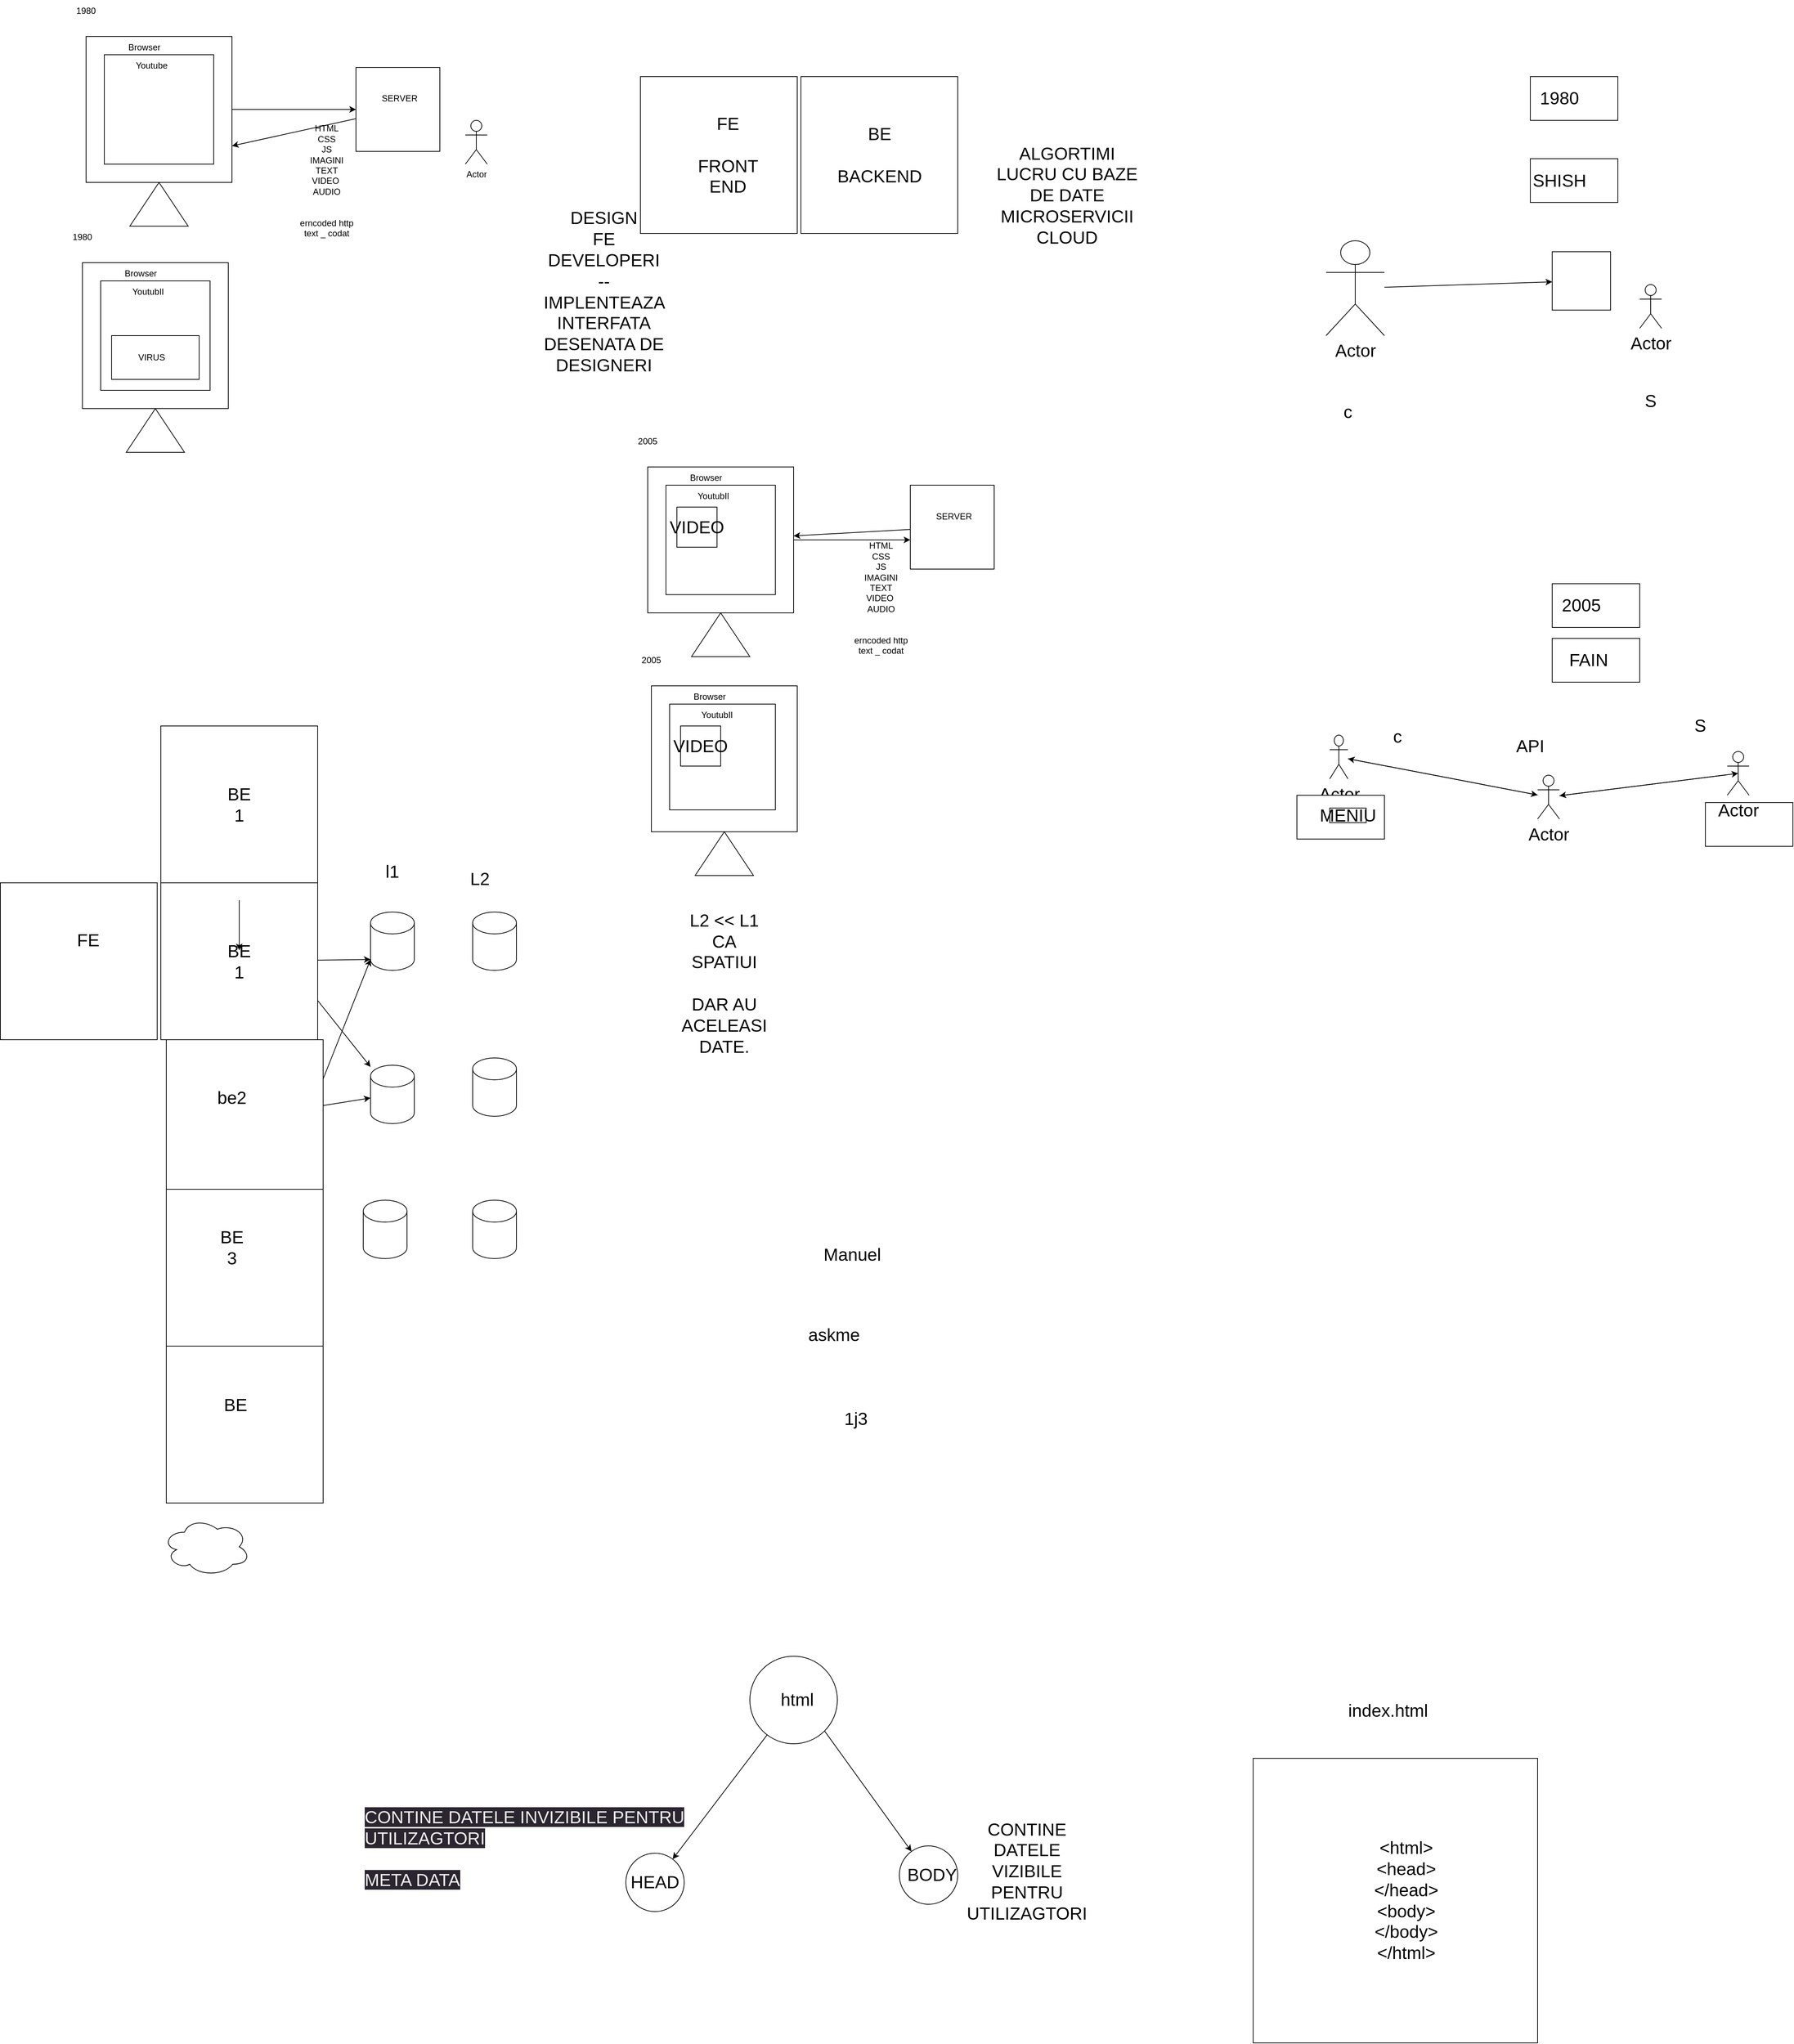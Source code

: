 <mxfile>
    <diagram id="BebB0wlk33uMI0dFuVlB" name="Page-1">
        <mxGraphModel dx="653" dy="583" grid="1" gridSize="10" guides="1" tooltips="1" connect="1" arrows="1" fold="1" page="1" pageScale="1" pageWidth="850" pageHeight="1100" math="0" shadow="0">
            <root>
                <mxCell id="0"/>
                <mxCell id="1" parent="0"/>
                <mxCell id="9" style="edgeStyle=none;html=1;entryX=0;entryY=0.5;entryDx=0;entryDy=0;" edge="1" parent="1" source="2" target="7">
                    <mxGeometry relative="1" as="geometry"/>
                </mxCell>
                <mxCell id="2" value="" style="whiteSpace=wrap;html=1;aspect=fixed;" vertex="1" parent="1">
                    <mxGeometry x="200" y="70" width="200" height="200" as="geometry"/>
                </mxCell>
                <mxCell id="3" value="" style="triangle;whiteSpace=wrap;html=1;rotation=-90;" vertex="1" parent="1">
                    <mxGeometry x="270" y="260" width="60" height="80" as="geometry"/>
                </mxCell>
                <mxCell id="4" value="" style="whiteSpace=wrap;html=1;aspect=fixed;" vertex="1" parent="1">
                    <mxGeometry x="225" y="95" width="150" height="150" as="geometry"/>
                </mxCell>
                <mxCell id="5" value="Browser" style="text;html=1;strokeColor=none;fillColor=none;align=center;verticalAlign=middle;whiteSpace=wrap;rounded=0;" vertex="1" parent="1">
                    <mxGeometry x="250" y="70" width="60" height="30" as="geometry"/>
                </mxCell>
                <mxCell id="6" value="Youtube" style="text;html=1;strokeColor=none;fillColor=none;align=center;verticalAlign=middle;whiteSpace=wrap;rounded=0;" vertex="1" parent="1">
                    <mxGeometry x="260" y="95" width="60" height="30" as="geometry"/>
                </mxCell>
                <mxCell id="10" style="edgeStyle=none;html=1;entryX=1;entryY=0.75;entryDx=0;entryDy=0;" edge="1" parent="1" source="7" target="2">
                    <mxGeometry relative="1" as="geometry"/>
                </mxCell>
                <mxCell id="7" value="" style="whiteSpace=wrap;html=1;aspect=fixed;" vertex="1" parent="1">
                    <mxGeometry x="570" y="112.5" width="115" height="115" as="geometry"/>
                </mxCell>
                <mxCell id="8" value="SERVER" style="text;html=1;strokeColor=none;fillColor=none;align=center;verticalAlign=middle;whiteSpace=wrap;rounded=0;" vertex="1" parent="1">
                    <mxGeometry x="600" y="140" width="60" height="30" as="geometry"/>
                </mxCell>
                <mxCell id="11" value="HTML&lt;br&gt;CSS&lt;br&gt;JS&lt;br&gt;IMAGINI&lt;br&gt;TEXT&lt;br&gt;VIDEO&amp;nbsp;&lt;br&gt;AUDIO&lt;br&gt;&lt;br&gt;&lt;br&gt;erncoded http&lt;br&gt;text _ codat" style="text;html=1;strokeColor=none;fillColor=none;align=center;verticalAlign=middle;whiteSpace=wrap;rounded=0;" vertex="1" parent="1">
                    <mxGeometry x="470" y="227.5" width="120" height="80" as="geometry"/>
                </mxCell>
                <mxCell id="12" value="Actor" style="shape=umlActor;verticalLabelPosition=bottom;verticalAlign=top;html=1;outlineConnect=0;" vertex="1" parent="1">
                    <mxGeometry x="720" y="185" width="30" height="60" as="geometry"/>
                </mxCell>
                <mxCell id="15" value="1980" style="text;html=1;strokeColor=none;fillColor=none;align=center;verticalAlign=middle;whiteSpace=wrap;rounded=0;" vertex="1" parent="1">
                    <mxGeometry x="170" y="20" width="60" height="30" as="geometry"/>
                </mxCell>
                <mxCell id="16" value="" style="whiteSpace=wrap;html=1;aspect=fixed;" vertex="1" parent="1">
                    <mxGeometry x="195" y="380" width="200" height="200" as="geometry"/>
                </mxCell>
                <mxCell id="17" value="" style="triangle;whiteSpace=wrap;html=1;rotation=-90;" vertex="1" parent="1">
                    <mxGeometry x="265" y="570" width="60" height="80" as="geometry"/>
                </mxCell>
                <mxCell id="18" value="" style="whiteSpace=wrap;html=1;aspect=fixed;" vertex="1" parent="1">
                    <mxGeometry x="220" y="405" width="150" height="150" as="geometry"/>
                </mxCell>
                <mxCell id="19" value="Browser" style="text;html=1;strokeColor=none;fillColor=none;align=center;verticalAlign=middle;whiteSpace=wrap;rounded=0;" vertex="1" parent="1">
                    <mxGeometry x="245" y="380" width="60" height="30" as="geometry"/>
                </mxCell>
                <mxCell id="20" value="YoutubIl" style="text;html=1;strokeColor=none;fillColor=none;align=center;verticalAlign=middle;whiteSpace=wrap;rounded=0;" vertex="1" parent="1">
                    <mxGeometry x="255" y="405" width="60" height="30" as="geometry"/>
                </mxCell>
                <mxCell id="21" value="1980" style="text;html=1;strokeColor=none;fillColor=none;align=center;verticalAlign=middle;whiteSpace=wrap;rounded=0;" vertex="1" parent="1">
                    <mxGeometry x="165" y="330" width="60" height="30" as="geometry"/>
                </mxCell>
                <mxCell id="22" value="" style="rounded=0;whiteSpace=wrap;html=1;" vertex="1" parent="1">
                    <mxGeometry x="235" y="480" width="120" height="60" as="geometry"/>
                </mxCell>
                <mxCell id="23" value="VIRUS" style="text;html=1;strokeColor=none;fillColor=none;align=center;verticalAlign=middle;whiteSpace=wrap;rounded=0;" vertex="1" parent="1">
                    <mxGeometry x="260" y="495" width="60" height="30" as="geometry"/>
                </mxCell>
                <mxCell id="24" value="" style="whiteSpace=wrap;html=1;aspect=fixed;" vertex="1" parent="1">
                    <mxGeometry x="960" y="125" width="215" height="215" as="geometry"/>
                </mxCell>
                <mxCell id="25" value="" style="whiteSpace=wrap;html=1;aspect=fixed;" vertex="1" parent="1">
                    <mxGeometry x="1180" y="125" width="215" height="215" as="geometry"/>
                </mxCell>
                <mxCell id="26" value="&lt;span style=&quot;font-size: 24px;&quot;&gt;FE&lt;br&gt;&lt;br&gt;FRONT END&lt;br&gt;&lt;/span&gt;" style="text;html=1;strokeColor=none;fillColor=none;align=center;verticalAlign=middle;whiteSpace=wrap;rounded=0;" vertex="1" parent="1">
                    <mxGeometry x="1050" y="217.5" width="60" height="30" as="geometry"/>
                </mxCell>
                <mxCell id="27" value="&lt;font style=&quot;font-size: 24px;&quot;&gt;BE&lt;br&gt;&lt;br&gt;BACKEND&lt;br&gt;&lt;/font&gt;" style="text;html=1;strokeColor=none;fillColor=none;align=center;verticalAlign=middle;whiteSpace=wrap;rounded=0;" vertex="1" parent="1">
                    <mxGeometry x="1257.5" y="217.5" width="60" height="30" as="geometry"/>
                </mxCell>
                <mxCell id="28" value="DESIGN&lt;br&gt;FE DEVELOPERI -- IMPLENTEAZA INTERFATA DESENATA DE DESIGNERI" style="text;html=1;strokeColor=none;fillColor=none;align=center;verticalAlign=middle;whiteSpace=wrap;rounded=0;fontSize=24;" vertex="1" parent="1">
                    <mxGeometry x="850" y="365" width="120" height="110" as="geometry"/>
                </mxCell>
                <mxCell id="29" value="ALGORTIMI&lt;br&gt;LUCRU CU BAZE DE DATE&lt;br&gt;MICROSERVICII&lt;br&gt;CLOUD&lt;br&gt;" style="text;html=1;strokeColor=none;fillColor=none;align=center;verticalAlign=middle;whiteSpace=wrap;rounded=0;fontSize=24;" vertex="1" parent="1">
                    <mxGeometry x="1440" y="155" width="210" height="265" as="geometry"/>
                </mxCell>
                <mxCell id="44" style="edgeStyle=none;html=1;entryX=0;entryY=0.652;entryDx=0;entryDy=0;entryPerimeter=0;fontSize=24;" edge="1" parent="1" source="30" target="38">
                    <mxGeometry relative="1" as="geometry"/>
                </mxCell>
                <mxCell id="30" value="" style="whiteSpace=wrap;html=1;aspect=fixed;" vertex="1" parent="1">
                    <mxGeometry x="970" y="660" width="200" height="200" as="geometry"/>
                </mxCell>
                <mxCell id="31" value="" style="triangle;whiteSpace=wrap;html=1;rotation=-90;" vertex="1" parent="1">
                    <mxGeometry x="1040" y="850" width="60" height="80" as="geometry"/>
                </mxCell>
                <mxCell id="32" value="" style="whiteSpace=wrap;html=1;aspect=fixed;" vertex="1" parent="1">
                    <mxGeometry x="995" y="685" width="150" height="150" as="geometry"/>
                </mxCell>
                <mxCell id="33" value="Browser" style="text;html=1;strokeColor=none;fillColor=none;align=center;verticalAlign=middle;whiteSpace=wrap;rounded=0;" vertex="1" parent="1">
                    <mxGeometry x="1020" y="660" width="60" height="30" as="geometry"/>
                </mxCell>
                <mxCell id="34" value="YoutubIl" style="text;html=1;strokeColor=none;fillColor=none;align=center;verticalAlign=middle;whiteSpace=wrap;rounded=0;" vertex="1" parent="1">
                    <mxGeometry x="1030" y="685" width="60" height="30" as="geometry"/>
                </mxCell>
                <mxCell id="35" value="2005" style="text;html=1;strokeColor=none;fillColor=none;align=center;verticalAlign=middle;whiteSpace=wrap;rounded=0;" vertex="1" parent="1">
                    <mxGeometry x="940" y="610" width="60" height="30" as="geometry"/>
                </mxCell>
                <mxCell id="43" style="edgeStyle=none;html=1;fontSize=24;" edge="1" parent="1" source="38" target="30">
                    <mxGeometry relative="1" as="geometry"/>
                </mxCell>
                <mxCell id="38" value="" style="whiteSpace=wrap;html=1;aspect=fixed;" vertex="1" parent="1">
                    <mxGeometry x="1330" y="685" width="115" height="115" as="geometry"/>
                </mxCell>
                <mxCell id="39" value="SERVER" style="text;html=1;strokeColor=none;fillColor=none;align=center;verticalAlign=middle;whiteSpace=wrap;rounded=0;" vertex="1" parent="1">
                    <mxGeometry x="1360" y="712.5" width="60" height="30" as="geometry"/>
                </mxCell>
                <mxCell id="40" value="HTML&lt;br&gt;CSS&lt;br&gt;JS&lt;br&gt;IMAGINI&lt;br&gt;TEXT&lt;br&gt;VIDEO&amp;nbsp;&lt;br&gt;AUDIO&lt;br&gt;&lt;br&gt;&lt;br&gt;erncoded http&lt;br&gt;text _ codat" style="text;html=1;strokeColor=none;fillColor=none;align=center;verticalAlign=middle;whiteSpace=wrap;rounded=0;" vertex="1" parent="1">
                    <mxGeometry x="1230" y="800" width="120" height="80" as="geometry"/>
                </mxCell>
                <mxCell id="45" value="VIDEO" style="whiteSpace=wrap;html=1;aspect=fixed;fontSize=24;" vertex="1" parent="1">
                    <mxGeometry x="1010" y="715" width="55" height="55" as="geometry"/>
                </mxCell>
                <mxCell id="50" value="" style="whiteSpace=wrap;html=1;aspect=fixed;" vertex="1" parent="1">
                    <mxGeometry x="975" y="960" width="200" height="200" as="geometry"/>
                </mxCell>
                <mxCell id="51" value="" style="triangle;whiteSpace=wrap;html=1;rotation=-90;" vertex="1" parent="1">
                    <mxGeometry x="1045" y="1150" width="60" height="80" as="geometry"/>
                </mxCell>
                <mxCell id="52" value="" style="whiteSpace=wrap;html=1;aspect=fixed;" vertex="1" parent="1">
                    <mxGeometry x="1000" y="985" width="145" height="145" as="geometry"/>
                </mxCell>
                <mxCell id="53" value="Browser" style="text;html=1;strokeColor=none;fillColor=none;align=center;verticalAlign=middle;whiteSpace=wrap;rounded=0;" vertex="1" parent="1">
                    <mxGeometry x="1025" y="960" width="60" height="30" as="geometry"/>
                </mxCell>
                <mxCell id="54" value="YoutubIl" style="text;html=1;strokeColor=none;fillColor=none;align=center;verticalAlign=middle;whiteSpace=wrap;rounded=0;" vertex="1" parent="1">
                    <mxGeometry x="1035" y="985" width="60" height="30" as="geometry"/>
                </mxCell>
                <mxCell id="55" value="2005" style="text;html=1;strokeColor=none;fillColor=none;align=center;verticalAlign=middle;whiteSpace=wrap;rounded=0;" vertex="1" parent="1">
                    <mxGeometry x="945" y="910" width="60" height="30" as="geometry"/>
                </mxCell>
                <mxCell id="56" value="VIDEO" style="whiteSpace=wrap;html=1;aspect=fixed;fontSize=24;" vertex="1" parent="1">
                    <mxGeometry x="1015" y="1015" width="55" height="55" as="geometry"/>
                </mxCell>
                <mxCell id="57" value="" style="whiteSpace=wrap;html=1;aspect=fixed;" vertex="1" parent="1">
                    <mxGeometry x="82.5" y="1230" width="215" height="215" as="geometry"/>
                </mxCell>
                <mxCell id="75" style="edgeStyle=none;html=1;entryX=0;entryY=1;entryDx=0;entryDy=-15;entryPerimeter=0;fontSize=24;" edge="1" parent="1" source="58" target="67">
                    <mxGeometry relative="1" as="geometry"/>
                </mxCell>
                <mxCell id="76" style="edgeStyle=none;html=1;exitX=1;exitY=0.75;exitDx=0;exitDy=0;fontSize=24;" edge="1" parent="1" source="58" target="68">
                    <mxGeometry relative="1" as="geometry"/>
                </mxCell>
                <mxCell id="58" value="" style="whiteSpace=wrap;html=1;aspect=fixed;" vertex="1" parent="1">
                    <mxGeometry x="302.5" y="1230" width="215" height="215" as="geometry"/>
                </mxCell>
                <mxCell id="59" value="&lt;span style=&quot;font-size: 24px;&quot;&gt;FE&lt;br&gt;&lt;br&gt;&lt;br&gt;&lt;/span&gt;" style="text;html=1;strokeColor=none;fillColor=none;align=center;verticalAlign=middle;whiteSpace=wrap;rounded=0;" vertex="1" parent="1">
                    <mxGeometry x="172.5" y="1322.5" width="60" height="30" as="geometry"/>
                </mxCell>
                <mxCell id="60" value="&lt;font style=&quot;font-size: 24px;&quot;&gt;BE&lt;br&gt;1&lt;br&gt;&lt;/font&gt;" style="text;html=1;strokeColor=none;fillColor=none;align=center;verticalAlign=middle;whiteSpace=wrap;rounded=0;" vertex="1" parent="1">
                    <mxGeometry x="380" y="1322.5" width="60" height="30" as="geometry"/>
                </mxCell>
                <mxCell id="77" style="edgeStyle=none;html=1;fontSize=24;" edge="1" parent="1" source="61" target="68">
                    <mxGeometry relative="1" as="geometry"/>
                </mxCell>
                <mxCell id="78" style="edgeStyle=none;html=1;exitX=1;exitY=0.25;exitDx=0;exitDy=0;entryX=0;entryY=1;entryDx=0;entryDy=-15;entryPerimeter=0;fontSize=24;" edge="1" parent="1" source="61" target="67">
                    <mxGeometry relative="1" as="geometry"/>
                </mxCell>
                <mxCell id="61" value="" style="whiteSpace=wrap;html=1;aspect=fixed;" vertex="1" parent="1">
                    <mxGeometry x="310" y="1445" width="215" height="215" as="geometry"/>
                </mxCell>
                <mxCell id="62" value="&lt;font style=&quot;font-size: 24px;&quot;&gt;be2&lt;br&gt;&lt;/font&gt;" style="text;html=1;strokeColor=none;fillColor=none;align=center;verticalAlign=middle;whiteSpace=wrap;rounded=0;" vertex="1" parent="1">
                    <mxGeometry x="370" y="1510" width="60" height="30" as="geometry"/>
                </mxCell>
                <mxCell id="63" value="" style="whiteSpace=wrap;html=1;aspect=fixed;" vertex="1" parent="1">
                    <mxGeometry x="310" y="1650" width="215" height="215" as="geometry"/>
                </mxCell>
                <mxCell id="64" value="&lt;font style=&quot;font-size: 24px;&quot;&gt;BE&lt;br&gt;3&lt;br&gt;&lt;/font&gt;" style="text;html=1;strokeColor=none;fillColor=none;align=center;verticalAlign=middle;whiteSpace=wrap;rounded=0;" vertex="1" parent="1">
                    <mxGeometry x="370" y="1715" width="60" height="30" as="geometry"/>
                </mxCell>
                <mxCell id="65" value="" style="whiteSpace=wrap;html=1;aspect=fixed;" vertex="1" parent="1">
                    <mxGeometry x="310" y="1865" width="215" height="215" as="geometry"/>
                </mxCell>
                <mxCell id="66" value="&lt;font style=&quot;font-size: 24px;&quot;&gt;BE&lt;br&gt;&lt;br&gt;&lt;/font&gt;" style="text;html=1;strokeColor=none;fillColor=none;align=center;verticalAlign=middle;whiteSpace=wrap;rounded=0;" vertex="1" parent="1">
                    <mxGeometry x="375" y="1945" width="60" height="30" as="geometry"/>
                </mxCell>
                <mxCell id="67" value="" style="shape=cylinder3;whiteSpace=wrap;html=1;boundedLbl=1;backgroundOutline=1;size=15;fontSize=24;" vertex="1" parent="1">
                    <mxGeometry x="590" y="1270" width="60" height="80" as="geometry"/>
                </mxCell>
                <mxCell id="68" value="" style="shape=cylinder3;whiteSpace=wrap;html=1;boundedLbl=1;backgroundOutline=1;size=15;fontSize=24;" vertex="1" parent="1">
                    <mxGeometry x="590" y="1480" width="60" height="80" as="geometry"/>
                </mxCell>
                <mxCell id="69" value="" style="shape=cylinder3;whiteSpace=wrap;html=1;boundedLbl=1;backgroundOutline=1;size=15;fontSize=24;" vertex="1" parent="1">
                    <mxGeometry x="580" y="1665" width="60" height="80" as="geometry"/>
                </mxCell>
                <mxCell id="70" value="" style="shape=cylinder3;whiteSpace=wrap;html=1;boundedLbl=1;backgroundOutline=1;size=15;fontSize=24;" vertex="1" parent="1">
                    <mxGeometry x="730" y="1270" width="60" height="80" as="geometry"/>
                </mxCell>
                <mxCell id="71" value="" style="shape=cylinder3;whiteSpace=wrap;html=1;boundedLbl=1;backgroundOutline=1;size=15;fontSize=24;" vertex="1" parent="1">
                    <mxGeometry x="730" y="1470" width="60" height="80" as="geometry"/>
                </mxCell>
                <mxCell id="72" value="" style="shape=cylinder3;whiteSpace=wrap;html=1;boundedLbl=1;backgroundOutline=1;size=15;fontSize=24;" vertex="1" parent="1">
                    <mxGeometry x="730" y="1665" width="60" height="80" as="geometry"/>
                </mxCell>
                <mxCell id="73" value="l1" style="text;html=1;strokeColor=none;fillColor=none;align=center;verticalAlign=middle;whiteSpace=wrap;rounded=0;fontSize=24;" vertex="1" parent="1">
                    <mxGeometry x="590" y="1200" width="60" height="30" as="geometry"/>
                </mxCell>
                <mxCell id="74" value="L2" style="text;html=1;strokeColor=none;fillColor=none;align=center;verticalAlign=middle;whiteSpace=wrap;rounded=0;fontSize=24;" vertex="1" parent="1">
                    <mxGeometry x="710" y="1210" width="60" height="30" as="geometry"/>
                </mxCell>
                <mxCell id="79" value="" style="ellipse;shape=cloud;whiteSpace=wrap;html=1;fontSize=24;" vertex="1" parent="1">
                    <mxGeometry x="305" y="2100" width="120" height="80" as="geometry"/>
                </mxCell>
                <mxCell id="80" value="" style="whiteSpace=wrap;html=1;aspect=fixed;" vertex="1" parent="1">
                    <mxGeometry x="302.5" y="1015" width="215" height="215" as="geometry"/>
                </mxCell>
                <mxCell id="82" value="" style="edgeStyle=none;html=1;fontSize=24;" edge="1" parent="1" source="81" target="60">
                    <mxGeometry relative="1" as="geometry"/>
                </mxCell>
                <mxCell id="81" value="&lt;font style=&quot;font-size: 24px;&quot;&gt;BE&lt;br&gt;1&lt;br&gt;&lt;/font&gt;" style="text;html=1;strokeColor=none;fillColor=none;align=center;verticalAlign=middle;whiteSpace=wrap;rounded=0;" vertex="1" parent="1">
                    <mxGeometry x="380" y="991.25" width="60" height="262.5" as="geometry"/>
                </mxCell>
                <mxCell id="83" value="L2 &amp;lt;&amp;lt; L1&lt;br&gt;CA SPATIUI&lt;br&gt;&lt;br&gt;DAR AU ACELEASI DATE." style="text;html=1;strokeColor=none;fillColor=none;align=center;verticalAlign=middle;whiteSpace=wrap;rounded=0;fontSize=24;" vertex="1" parent="1">
                    <mxGeometry x="1045" y="1352.5" width="60" height="30" as="geometry"/>
                </mxCell>
                <mxCell id="84" value="Manuel" style="text;html=1;align=center;verticalAlign=middle;resizable=0;points=[];autosize=1;strokeColor=none;fillColor=none;fontSize=24;" vertex="1" parent="1">
                    <mxGeometry x="1200" y="1720" width="100" height="40" as="geometry"/>
                </mxCell>
                <mxCell id="85" value="askme" style="text;html=1;align=center;verticalAlign=middle;resizable=0;points=[];autosize=1;strokeColor=none;fillColor=none;fontSize=24;" vertex="1" parent="1">
                    <mxGeometry x="1180" y="1830" width="90" height="40" as="geometry"/>
                </mxCell>
                <mxCell id="86" value="1j3" style="text;html=1;align=center;verticalAlign=middle;resizable=0;points=[];autosize=1;strokeColor=none;fillColor=none;fontSize=24;" vertex="1" parent="1">
                    <mxGeometry x="1225" y="1945" width="60" height="40" as="geometry"/>
                </mxCell>
                <mxCell id="87" value="" style="rounded=0;whiteSpace=wrap;html=1;fontSize=24;" vertex="1" parent="1">
                    <mxGeometry x="2180" y="125" width="120" height="60" as="geometry"/>
                </mxCell>
                <mxCell id="88" value="1980" style="text;html=1;strokeColor=none;fillColor=none;align=center;verticalAlign=middle;whiteSpace=wrap;rounded=0;fontSize=24;" vertex="1" parent="1">
                    <mxGeometry x="2190" y="140" width="60" height="30" as="geometry"/>
                </mxCell>
                <mxCell id="89" value="" style="rounded=0;whiteSpace=wrap;html=1;fontSize=24;" vertex="1" parent="1">
                    <mxGeometry x="2210" y="820" width="120" height="60" as="geometry"/>
                </mxCell>
                <mxCell id="90" value="2005" style="text;html=1;strokeColor=none;fillColor=none;align=center;verticalAlign=middle;whiteSpace=wrap;rounded=0;fontSize=24;" vertex="1" parent="1">
                    <mxGeometry x="2220" y="835" width="60" height="30" as="geometry"/>
                </mxCell>
                <mxCell id="91" value="" style="rounded=0;whiteSpace=wrap;html=1;fontSize=24;" vertex="1" parent="1">
                    <mxGeometry x="2180" y="237.5" width="120" height="60" as="geometry"/>
                </mxCell>
                <mxCell id="92" value="SHISH" style="text;html=1;strokeColor=none;fillColor=none;align=center;verticalAlign=middle;whiteSpace=wrap;rounded=0;fontSize=24;" vertex="1" parent="1">
                    <mxGeometry x="2190" y="252.5" width="60" height="30" as="geometry"/>
                </mxCell>
                <mxCell id="96" style="edgeStyle=none;html=1;fontSize=24;" edge="1" parent="1" source="93" target="94">
                    <mxGeometry relative="1" as="geometry"/>
                </mxCell>
                <mxCell id="93" value="Actor" style="shape=umlActor;verticalLabelPosition=bottom;verticalAlign=top;html=1;outlineConnect=0;fontSize=24;" vertex="1" parent="1">
                    <mxGeometry x="1900" y="350" width="80" height="130" as="geometry"/>
                </mxCell>
                <mxCell id="94" value="" style="whiteSpace=wrap;html=1;aspect=fixed;fontSize=24;" vertex="1" parent="1">
                    <mxGeometry x="2210" y="365" width="80" height="80" as="geometry"/>
                </mxCell>
                <mxCell id="95" value="Actor" style="shape=umlActor;verticalLabelPosition=bottom;verticalAlign=top;html=1;outlineConnect=0;fontSize=24;" vertex="1" parent="1">
                    <mxGeometry x="2330" y="410" width="30" height="60" as="geometry"/>
                </mxCell>
                <mxCell id="98" value="" style="rounded=0;whiteSpace=wrap;html=1;fontSize=24;" vertex="1" parent="1">
                    <mxGeometry x="2210" y="895" width="120" height="60" as="geometry"/>
                </mxCell>
                <mxCell id="99" value="FAIN" style="text;html=1;strokeColor=none;fillColor=none;align=center;verticalAlign=middle;whiteSpace=wrap;rounded=0;fontSize=24;" vertex="1" parent="1">
                    <mxGeometry x="2230" y="910" width="60" height="30" as="geometry"/>
                </mxCell>
                <mxCell id="107" style="edgeStyle=none;html=1;fontSize=24;" edge="1" parent="1" source="100" target="104">
                    <mxGeometry relative="1" as="geometry"/>
                </mxCell>
                <mxCell id="100" value="Actor" style="shape=umlActor;verticalLabelPosition=bottom;verticalAlign=top;html=1;outlineConnect=0;fontSize=24;" vertex="1" parent="1">
                    <mxGeometry x="1905" y="1027.5" width="25" height="60" as="geometry"/>
                </mxCell>
                <mxCell id="101" value="" style="rounded=0;whiteSpace=wrap;html=1;fontSize=24;" vertex="1" parent="1">
                    <mxGeometry x="1860" y="1110" width="120" height="60" as="geometry"/>
                </mxCell>
                <mxCell id="102" value="" style="rounded=0;whiteSpace=wrap;html=1;fontSize=24;" vertex="1" parent="1">
                    <mxGeometry x="2420" y="1120" width="120" height="60" as="geometry"/>
                </mxCell>
                <mxCell id="109" style="edgeStyle=none;html=1;fontSize=24;" edge="1" parent="1" source="103" target="104">
                    <mxGeometry relative="1" as="geometry"/>
                </mxCell>
                <mxCell id="103" value="Actor" style="shape=umlActor;verticalLabelPosition=bottom;verticalAlign=top;html=1;outlineConnect=0;fontSize=24;" vertex="1" parent="1">
                    <mxGeometry x="2450" y="1050" width="30" height="60" as="geometry"/>
                </mxCell>
                <mxCell id="108" style="edgeStyle=none;html=1;entryX=0.5;entryY=0.5;entryDx=0;entryDy=0;entryPerimeter=0;fontSize=24;" edge="1" parent="1" source="104" target="103">
                    <mxGeometry relative="1" as="geometry"/>
                </mxCell>
                <mxCell id="110" style="edgeStyle=none;html=1;fontSize=24;" edge="1" parent="1" source="104" target="100">
                    <mxGeometry relative="1" as="geometry"/>
                </mxCell>
                <mxCell id="104" value="Actor" style="shape=umlActor;verticalLabelPosition=bottom;verticalAlign=top;html=1;outlineConnect=0;fontSize=24;" vertex="1" parent="1">
                    <mxGeometry x="2190" y="1082.5" width="30" height="60" as="geometry"/>
                </mxCell>
                <mxCell id="105" value="" style="rounded=0;whiteSpace=wrap;html=1;fontSize=24;" vertex="1" parent="1">
                    <mxGeometry x="1905" y="1127.5" width="50" height="20" as="geometry"/>
                </mxCell>
                <mxCell id="106" value="MENIU" style="text;html=1;strokeColor=none;fillColor=none;align=center;verticalAlign=middle;whiteSpace=wrap;rounded=0;fontSize=24;" vertex="1" parent="1">
                    <mxGeometry x="1905" y="1132.5" width="50" height="10" as="geometry"/>
                </mxCell>
                <mxCell id="111" value="c" style="text;html=1;strokeColor=none;fillColor=none;align=center;verticalAlign=middle;whiteSpace=wrap;rounded=0;fontSize=24;" vertex="1" parent="1">
                    <mxGeometry x="1900" y="570" width="60" height="30" as="geometry"/>
                </mxCell>
                <mxCell id="112" value="S" style="text;html=1;strokeColor=none;fillColor=none;align=center;verticalAlign=middle;whiteSpace=wrap;rounded=0;fontSize=24;" vertex="1" parent="1">
                    <mxGeometry x="2315" y="555" width="60" height="30" as="geometry"/>
                </mxCell>
                <mxCell id="113" value="c" style="text;html=1;strokeColor=none;fillColor=none;align=center;verticalAlign=middle;whiteSpace=wrap;rounded=0;fontSize=24;" vertex="1" parent="1">
                    <mxGeometry x="1967.5" y="1015" width="60" height="30" as="geometry"/>
                </mxCell>
                <mxCell id="114" value="S" style="text;html=1;strokeColor=none;fillColor=none;align=center;verticalAlign=middle;whiteSpace=wrap;rounded=0;fontSize=24;" vertex="1" parent="1">
                    <mxGeometry x="2382.5" y="1000" width="60" height="30" as="geometry"/>
                </mxCell>
                <mxCell id="116" value="API" style="text;html=1;strokeColor=none;fillColor=none;align=center;verticalAlign=middle;whiteSpace=wrap;rounded=0;fontSize=24;" vertex="1" parent="1">
                    <mxGeometry x="2150" y="1027.5" width="60" height="30" as="geometry"/>
                </mxCell>
                <mxCell id="118" value="" style="whiteSpace=wrap;html=1;aspect=fixed;fontSize=24;" vertex="1" parent="1">
                    <mxGeometry x="1800" y="2430" width="390" height="390" as="geometry"/>
                </mxCell>
                <mxCell id="119" value="index.html" style="text;html=1;strokeColor=none;fillColor=none;align=center;verticalAlign=middle;whiteSpace=wrap;rounded=0;fontSize=24;" vertex="1" parent="1">
                    <mxGeometry x="1955" y="2350" width="60" height="30" as="geometry"/>
                </mxCell>
                <mxCell id="121" value="&amp;lt;html&amp;gt;&lt;br&gt;&amp;lt;head&amp;gt;&lt;br&gt;&amp;lt;/head&amp;gt;&lt;br&gt;&amp;lt;body&amp;gt;&lt;br&gt;&amp;lt;/body&amp;gt;&lt;br&gt;&amp;lt;/html&amp;gt;" style="text;html=1;strokeColor=none;fillColor=none;align=center;verticalAlign=middle;whiteSpace=wrap;rounded=0;fontSize=24;" vertex="1" parent="1">
                    <mxGeometry x="1840" y="2460" width="340" height="330" as="geometry"/>
                </mxCell>
                <mxCell id="123" style="edgeStyle=none;html=1;fontSize=24;" edge="1" parent="1" source="122" target="126">
                    <mxGeometry relative="1" as="geometry">
                        <mxPoint x="980" y="2600" as="targetPoint"/>
                    </mxGeometry>
                </mxCell>
                <mxCell id="124" style="edgeStyle=none;html=1;exitX=1;exitY=1;exitDx=0;exitDy=0;fontSize=24;" edge="1" parent="1" source="122" target="125">
                    <mxGeometry relative="1" as="geometry">
                        <mxPoint x="1340" y="2600" as="targetPoint"/>
                    </mxGeometry>
                </mxCell>
                <mxCell id="122" value="" style="ellipse;whiteSpace=wrap;html=1;fontSize=24;" vertex="1" parent="1">
                    <mxGeometry x="1110" y="2290" width="120" height="120" as="geometry"/>
                </mxCell>
                <mxCell id="125" value="" style="ellipse;whiteSpace=wrap;html=1;aspect=fixed;fontSize=24;" vertex="1" parent="1">
                    <mxGeometry x="1315" y="2550" width="80" height="80" as="geometry"/>
                </mxCell>
                <mxCell id="126" value="" style="ellipse;whiteSpace=wrap;html=1;aspect=fixed;fontSize=24;" vertex="1" parent="1">
                    <mxGeometry x="940" y="2560" width="80" height="80" as="geometry"/>
                </mxCell>
                <mxCell id="127" value="html" style="text;html=1;strokeColor=none;fillColor=none;align=center;verticalAlign=middle;whiteSpace=wrap;rounded=0;fontSize=24;" vertex="1" parent="1">
                    <mxGeometry x="1145" y="2335" width="60" height="30" as="geometry"/>
                </mxCell>
                <mxCell id="128" value="HEAD" style="text;html=1;strokeColor=none;fillColor=none;align=center;verticalAlign=middle;whiteSpace=wrap;rounded=0;fontSize=24;" vertex="1" parent="1">
                    <mxGeometry x="950" y="2585" width="60" height="30" as="geometry"/>
                </mxCell>
                <mxCell id="129" value="BODY" style="text;html=1;strokeColor=none;fillColor=none;align=center;verticalAlign=middle;whiteSpace=wrap;rounded=0;fontSize=24;" vertex="1" parent="1">
                    <mxGeometry x="1330" y="2575" width="60" height="30" as="geometry"/>
                </mxCell>
                <mxCell id="130" value="CONTINE DATELE VIZIBILE PENTRU UTILIZAGTORI" style="text;html=1;strokeColor=none;fillColor=none;align=center;verticalAlign=middle;whiteSpace=wrap;rounded=0;fontSize=24;" vertex="1" parent="1">
                    <mxGeometry x="1460" y="2570" width="60" height="30" as="geometry"/>
                </mxCell>
                <mxCell id="131" value="&lt;span style=&quot;color: rgb(240, 240, 240); font-family: Helvetica; font-size: 24px; font-style: normal; font-variant-ligatures: normal; font-variant-caps: normal; font-weight: 400; letter-spacing: normal; orphans: 2; text-align: center; text-indent: 0px; text-transform: none; widows: 2; word-spacing: 0px; -webkit-text-stroke-width: 0px; background-color: rgb(42, 37, 47); text-decoration-thickness: initial; text-decoration-style: initial; text-decoration-color: initial; float: none; display: inline !important;&quot;&gt;CONTINE DATELE INVIZIBILE PENTRU UTILIZAGTORI&lt;br&gt;&lt;br&gt;META DATA&lt;br&gt;&lt;/span&gt;" style="text;whiteSpace=wrap;html=1;fontSize=24;" vertex="1" parent="1">
                    <mxGeometry x="580" y="2490" width="560" height="80" as="geometry"/>
                </mxCell>
            </root>
        </mxGraphModel>
    </diagram>
</mxfile>